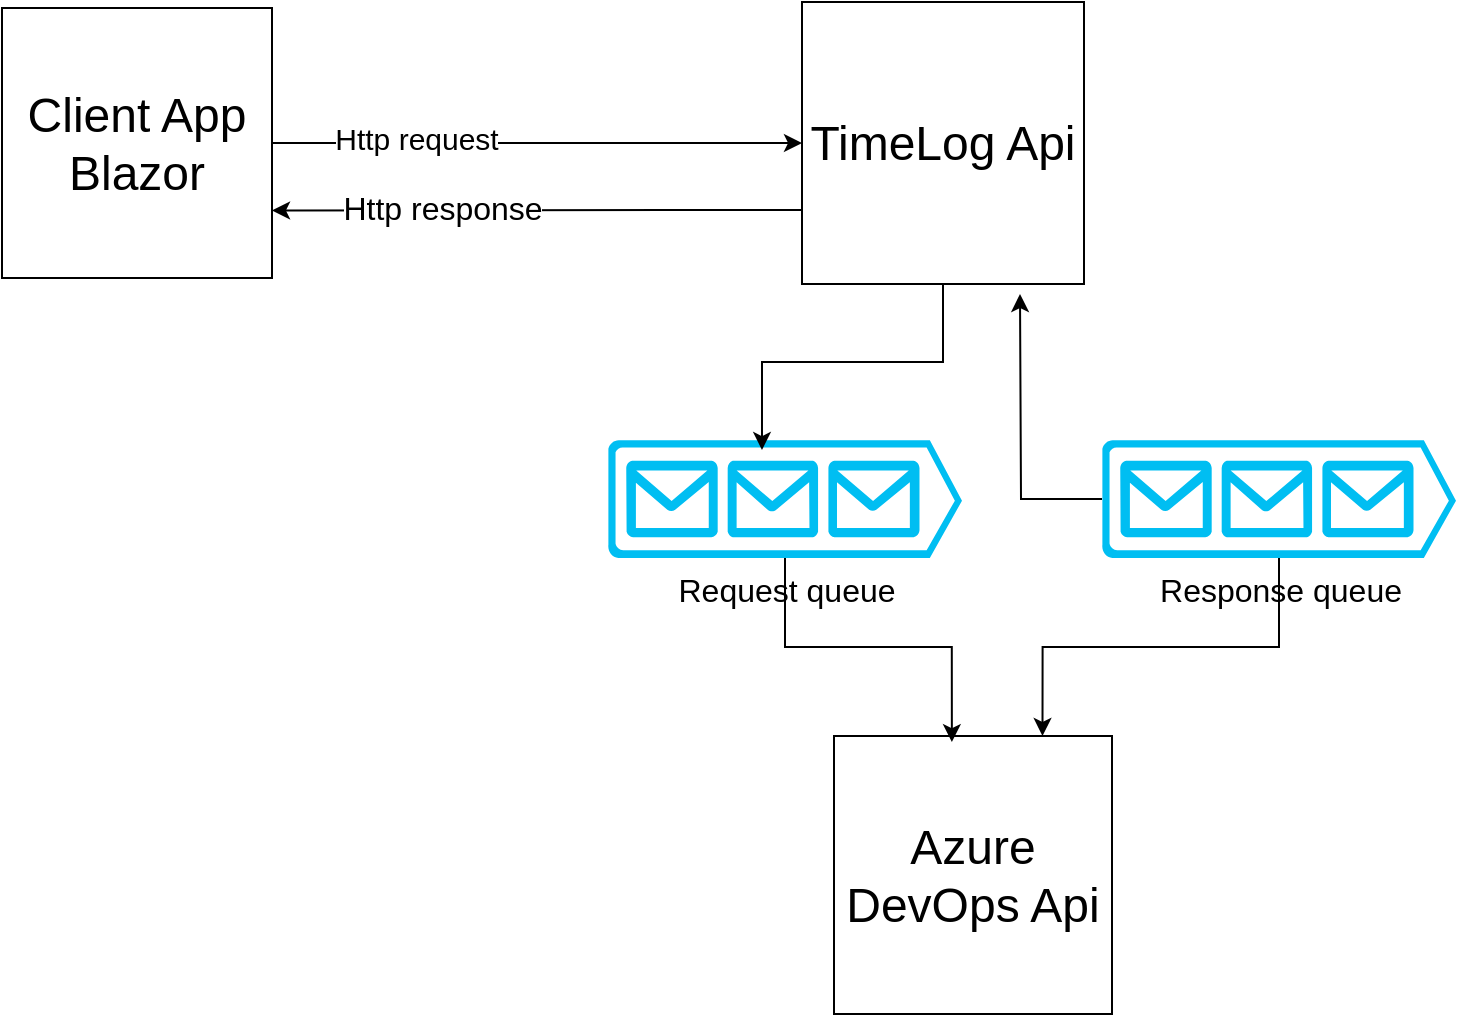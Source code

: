 <mxfile version="23.1.5" type="github">
  <diagram name="Page-1" id="AGfrPkhGgoIjOt-BJV3r">
    <mxGraphModel dx="1434" dy="738" grid="0" gridSize="10" guides="1" tooltips="1" connect="1" arrows="1" fold="1" page="1" pageScale="1" pageWidth="827" pageHeight="1169" math="0" shadow="0">
      <root>
        <mxCell id="0" />
        <mxCell id="1" parent="0" />
        <mxCell id="dWOf83Pedq_plMjNgrLh-1" style="edgeStyle=orthogonalEdgeStyle;rounded=0;orthogonalLoop=1;jettySize=auto;html=1;entryX=0;entryY=0.5;entryDx=0;entryDy=0;" edge="1" parent="1" source="dWOf83Pedq_plMjNgrLh-3" target="dWOf83Pedq_plMjNgrLh-6">
          <mxGeometry relative="1" as="geometry" />
        </mxCell>
        <mxCell id="dWOf83Pedq_plMjNgrLh-2" value="&lt;font style=&quot;font-size: 15px;&quot;&gt;Http request&lt;/font&gt;" style="edgeLabel;html=1;align=center;verticalAlign=middle;resizable=0;points=[];" vertex="1" connectable="0" parent="dWOf83Pedq_plMjNgrLh-1">
          <mxGeometry x="-0.457" y="4" relative="1" as="geometry">
            <mxPoint y="1" as="offset" />
          </mxGeometry>
        </mxCell>
        <mxCell id="dWOf83Pedq_plMjNgrLh-3" value="&lt;font style=&quot;font-size: 24px;&quot;&gt;Client App&lt;br&gt;Blazor&lt;/font&gt;" style="whiteSpace=wrap;html=1;aspect=fixed;" vertex="1" parent="1">
          <mxGeometry x="86" y="294" width="135" height="135" as="geometry" />
        </mxCell>
        <mxCell id="dWOf83Pedq_plMjNgrLh-4" style="edgeStyle=orthogonalEdgeStyle;rounded=0;orthogonalLoop=1;jettySize=auto;html=1;entryX=1;entryY=0.75;entryDx=0;entryDy=0;jumpSize=16;" edge="1" parent="1" source="dWOf83Pedq_plMjNgrLh-6" target="dWOf83Pedq_plMjNgrLh-3">
          <mxGeometry relative="1" as="geometry">
            <Array as="points">
              <mxPoint x="418" y="395" />
              <mxPoint x="418" y="395" />
            </Array>
          </mxGeometry>
        </mxCell>
        <mxCell id="dWOf83Pedq_plMjNgrLh-5" value="&lt;font style=&quot;font-size: 16px;&quot;&gt;Http response&lt;/font&gt;" style="edgeLabel;html=1;align=center;verticalAlign=middle;resizable=0;points=[];" vertex="1" connectable="0" parent="dWOf83Pedq_plMjNgrLh-4">
          <mxGeometry x="0.358" y="-1" relative="1" as="geometry">
            <mxPoint as="offset" />
          </mxGeometry>
        </mxCell>
        <mxCell id="dWOf83Pedq_plMjNgrLh-6" value="&lt;font style=&quot;font-size: 24px;&quot;&gt;TimeLog Api&lt;/font&gt;" style="whiteSpace=wrap;html=1;aspect=fixed;" vertex="1" parent="1">
          <mxGeometry x="486" y="291" width="141" height="141" as="geometry" />
        </mxCell>
        <mxCell id="dWOf83Pedq_plMjNgrLh-7" value="&lt;font style=&quot;font-size: 24px;&quot;&gt;Azure DevOps Api&lt;/font&gt;" style="whiteSpace=wrap;html=1;aspect=fixed;" vertex="1" parent="1">
          <mxGeometry x="502" y="658" width="139" height="139" as="geometry" />
        </mxCell>
        <mxCell id="dWOf83Pedq_plMjNgrLh-8" value="&lt;font style=&quot;font-size: 16px;&quot;&gt;Request queue&lt;/font&gt;" style="verticalLabelPosition=bottom;html=1;verticalAlign=top;align=center;strokeColor=none;fillColor=#00BEF2;shape=mxgraph.azure.queue_generic;pointerEvents=1;" vertex="1" parent="1">
          <mxGeometry x="389" y="510" width="177" height="59" as="geometry" />
        </mxCell>
        <mxCell id="dWOf83Pedq_plMjNgrLh-9" style="edgeStyle=orthogonalEdgeStyle;rounded=0;orthogonalLoop=1;jettySize=auto;html=1;entryX=0.435;entryY=0.085;entryDx=0;entryDy=0;entryPerimeter=0;" edge="1" parent="1" source="dWOf83Pedq_plMjNgrLh-6" target="dWOf83Pedq_plMjNgrLh-8">
          <mxGeometry relative="1" as="geometry" />
        </mxCell>
        <mxCell id="dWOf83Pedq_plMjNgrLh-10" style="edgeStyle=orthogonalEdgeStyle;rounded=0;orthogonalLoop=1;jettySize=auto;html=1;entryX=0.424;entryY=0.022;entryDx=0;entryDy=0;entryPerimeter=0;" edge="1" parent="1" source="dWOf83Pedq_plMjNgrLh-8" target="dWOf83Pedq_plMjNgrLh-7">
          <mxGeometry relative="1" as="geometry" />
        </mxCell>
        <mxCell id="dWOf83Pedq_plMjNgrLh-11" style="edgeStyle=orthogonalEdgeStyle;rounded=0;orthogonalLoop=1;jettySize=auto;html=1;" edge="1" parent="1" source="dWOf83Pedq_plMjNgrLh-13">
          <mxGeometry relative="1" as="geometry">
            <mxPoint x="595" y="437" as="targetPoint" />
          </mxGeometry>
        </mxCell>
        <mxCell id="dWOf83Pedq_plMjNgrLh-12" style="edgeStyle=orthogonalEdgeStyle;rounded=0;orthogonalLoop=1;jettySize=auto;html=1;entryX=0.75;entryY=0;entryDx=0;entryDy=0;" edge="1" parent="1" source="dWOf83Pedq_plMjNgrLh-13" target="dWOf83Pedq_plMjNgrLh-7">
          <mxGeometry relative="1" as="geometry" />
        </mxCell>
        <mxCell id="dWOf83Pedq_plMjNgrLh-13" value="&lt;font style=&quot;font-size: 16px;&quot;&gt;Response queue&lt;/font&gt;" style="verticalLabelPosition=bottom;html=1;verticalAlign=top;align=center;strokeColor=none;fillColor=#00BEF2;shape=mxgraph.azure.queue_generic;pointerEvents=1;" vertex="1" parent="1">
          <mxGeometry x="636" y="510" width="177" height="59" as="geometry" />
        </mxCell>
      </root>
    </mxGraphModel>
  </diagram>
</mxfile>
